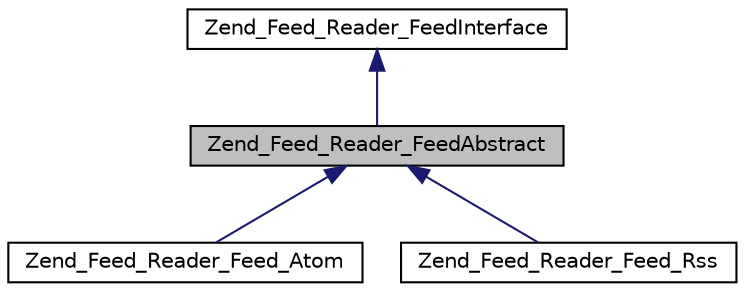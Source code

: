 digraph G
{
  edge [fontname="Helvetica",fontsize="10",labelfontname="Helvetica",labelfontsize="10"];
  node [fontname="Helvetica",fontsize="10",shape=record];
  Node1 [label="Zend_Feed_Reader_FeedAbstract",height=0.2,width=0.4,color="black", fillcolor="grey75", style="filled" fontcolor="black"];
  Node2 -> Node1 [dir="back",color="midnightblue",fontsize="10",style="solid",fontname="Helvetica"];
  Node2 [label="Zend_Feed_Reader_FeedInterface",height=0.2,width=0.4,color="black", fillcolor="white", style="filled",URL="$interface_zend___feed___reader___feed_interface.html"];
  Node1 -> Node3 [dir="back",color="midnightblue",fontsize="10",style="solid",fontname="Helvetica"];
  Node3 [label="Zend_Feed_Reader_Feed_Atom",height=0.2,width=0.4,color="black", fillcolor="white", style="filled",URL="$class_zend___feed___reader___feed___atom.html"];
  Node1 -> Node4 [dir="back",color="midnightblue",fontsize="10",style="solid",fontname="Helvetica"];
  Node4 [label="Zend_Feed_Reader_Feed_Rss",height=0.2,width=0.4,color="black", fillcolor="white", style="filled",URL="$class_zend___feed___reader___feed___rss.html"];
}
